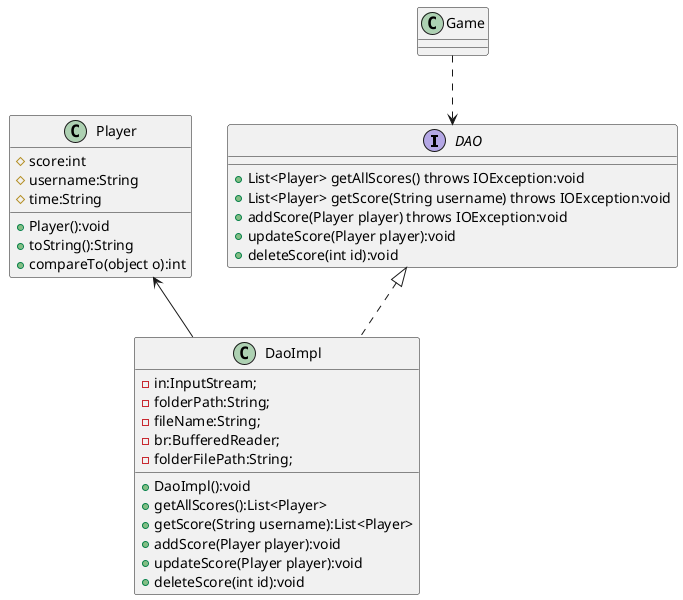 @startuml
'https://plantuml.com/sequence-diagram

interface DAO {
    +List<Player> getAllScores() throws IOException:void
    +List<Player> getScore(String username) throws IOException:void
    +addScore(Player player) throws IOException:void
    +updateScore(Player player):void
    +deleteScore(int id):void
}

class DaoImpl{
    -in:InputStream;
    -folderPath:String;
    -fileName:String;
    -br:BufferedReader;
    -folderFilePath:String;
    +DaoImpl():void
    +getAllScores():List<Player>
    +getScore(String username):List<Player>
    +addScore(Player player):void
    +updateScore(Player player):void
    +deleteScore(int id):void
}
DAO <|.. DaoImpl

class Player{
    #score:int
    #username:String
    #time:String
    +Player():void
    +toString():String
    +compareTo(object o):int
}
Player <-- DaoImpl

Game ..> DAO
@enduml